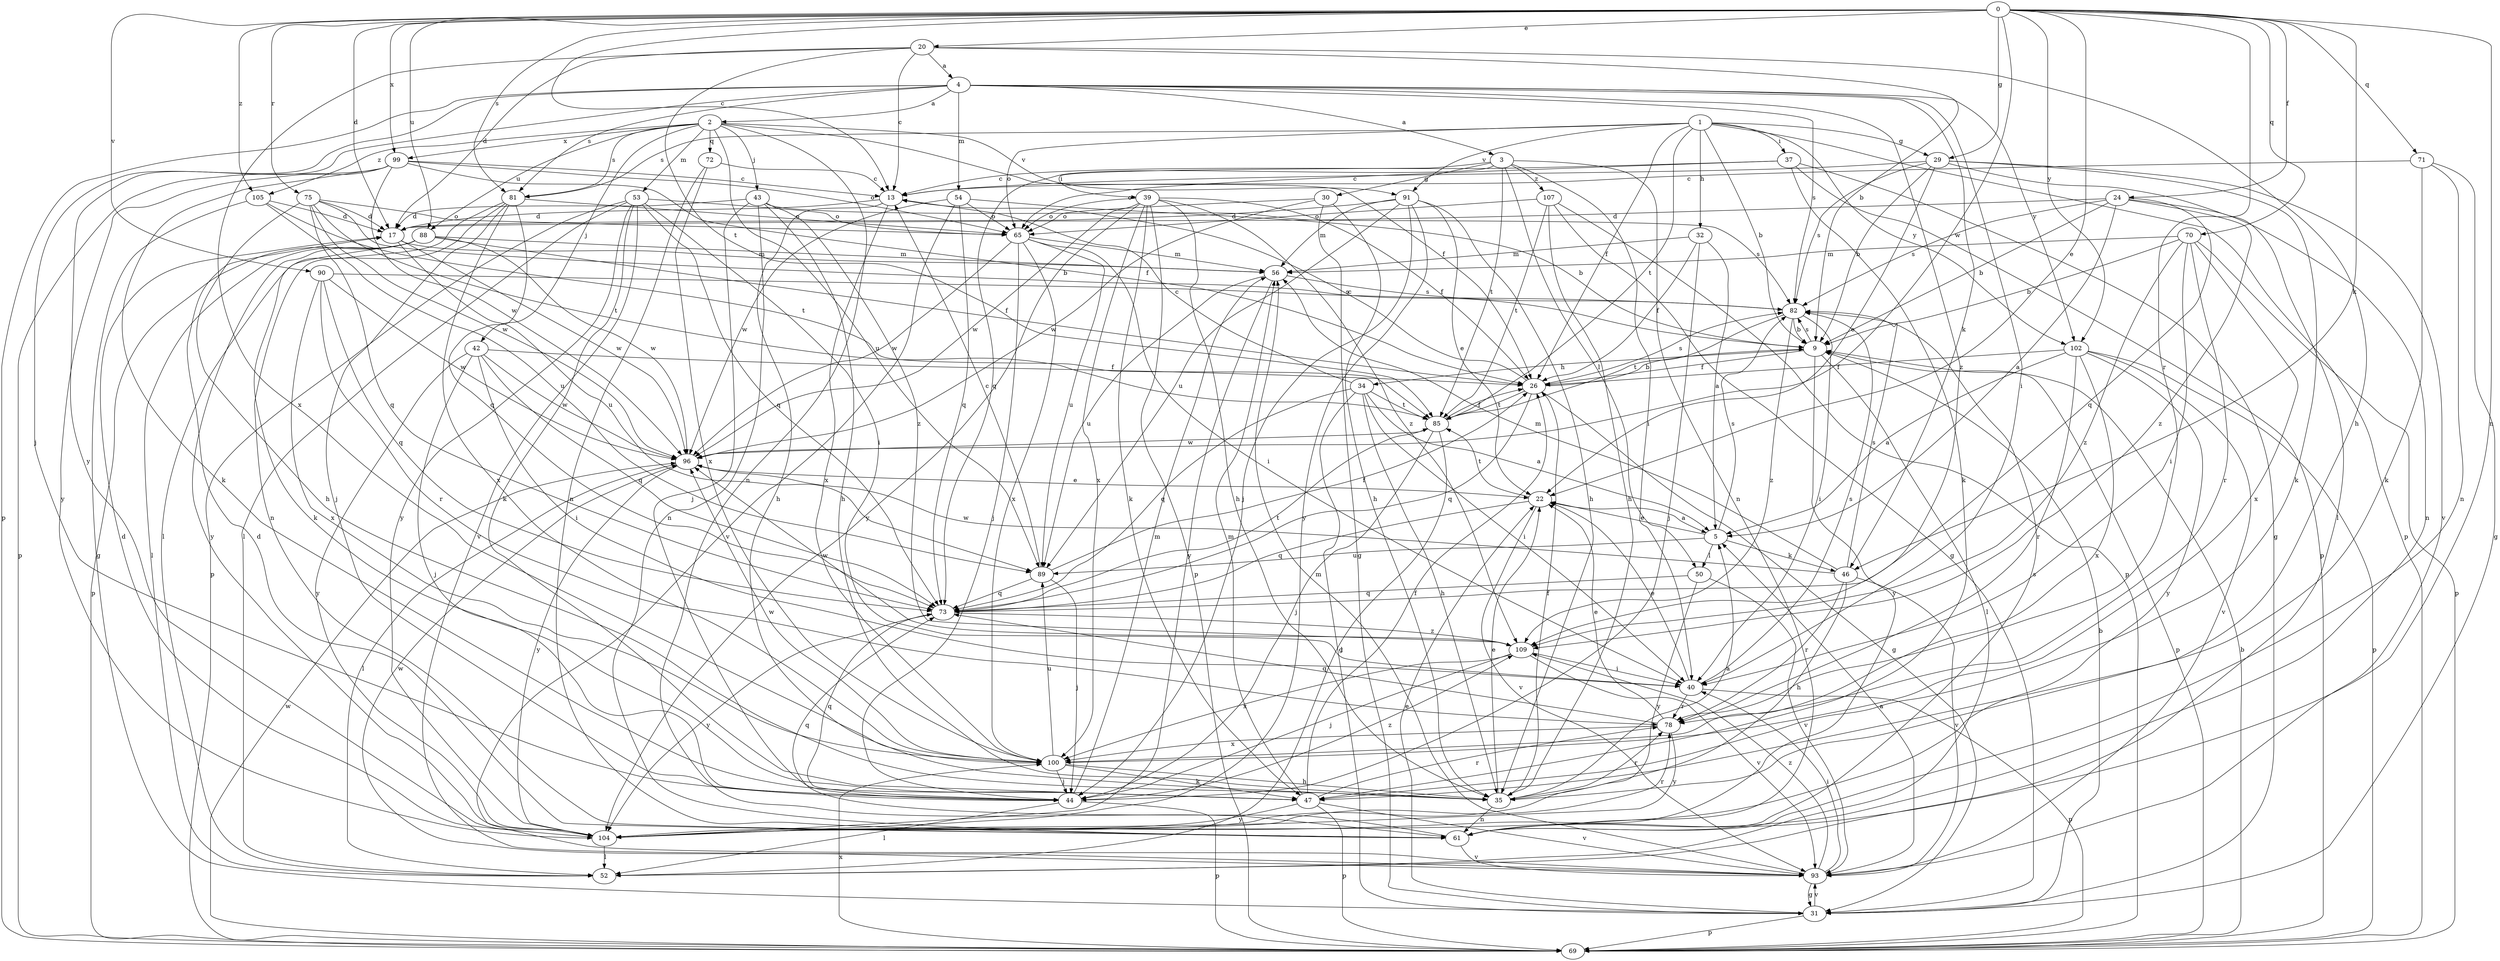 strict digraph  {
0;
1;
2;
3;
4;
5;
9;
13;
17;
20;
22;
24;
26;
29;
30;
31;
32;
34;
35;
37;
39;
40;
42;
43;
44;
46;
47;
50;
52;
53;
54;
56;
61;
65;
69;
70;
71;
72;
73;
75;
78;
81;
82;
85;
88;
89;
90;
91;
93;
96;
99;
100;
102;
104;
105;
107;
109;
0 -> 13  [label=c];
0 -> 17  [label=d];
0 -> 20  [label=e];
0 -> 22  [label=e];
0 -> 24  [label=f];
0 -> 29  [label=g];
0 -> 46  [label=k];
0 -> 61  [label=n];
0 -> 70  [label=q];
0 -> 71  [label=q];
0 -> 75  [label=r];
0 -> 78  [label=r];
0 -> 81  [label=s];
0 -> 88  [label=u];
0 -> 90  [label=v];
0 -> 96  [label=w];
0 -> 99  [label=x];
0 -> 102  [label=y];
0 -> 105  [label=z];
1 -> 9  [label=b];
1 -> 26  [label=f];
1 -> 29  [label=g];
1 -> 32  [label=h];
1 -> 37  [label=i];
1 -> 65  [label=o];
1 -> 69  [label=p];
1 -> 81  [label=s];
1 -> 85  [label=t];
1 -> 91  [label=v];
1 -> 102  [label=y];
2 -> 26  [label=f];
2 -> 42  [label=j];
2 -> 43  [label=j];
2 -> 53  [label=m];
2 -> 61  [label=n];
2 -> 72  [label=q];
2 -> 81  [label=s];
2 -> 88  [label=u];
2 -> 89  [label=u];
2 -> 91  [label=v];
2 -> 99  [label=x];
2 -> 105  [label=z];
3 -> 30  [label=g];
3 -> 39  [label=i];
3 -> 40  [label=i];
3 -> 50  [label=l];
3 -> 61  [label=n];
3 -> 73  [label=q];
3 -> 85  [label=t];
3 -> 107  [label=z];
4 -> 2  [label=a];
4 -> 3  [label=a];
4 -> 40  [label=i];
4 -> 44  [label=j];
4 -> 46  [label=k];
4 -> 54  [label=m];
4 -> 69  [label=p];
4 -> 81  [label=s];
4 -> 82  [label=s];
4 -> 102  [label=y];
4 -> 104  [label=y];
4 -> 109  [label=z];
5 -> 22  [label=e];
5 -> 46  [label=k];
5 -> 50  [label=l];
5 -> 82  [label=s];
5 -> 89  [label=u];
9 -> 26  [label=f];
9 -> 34  [label=h];
9 -> 52  [label=l];
9 -> 69  [label=p];
9 -> 82  [label=s];
9 -> 104  [label=y];
13 -> 17  [label=d];
13 -> 35  [label=h];
13 -> 100  [label=x];
17 -> 56  [label=m];
17 -> 89  [label=u];
17 -> 96  [label=w];
20 -> 4  [label=a];
20 -> 9  [label=b];
20 -> 13  [label=c];
20 -> 17  [label=d];
20 -> 35  [label=h];
20 -> 85  [label=t];
20 -> 100  [label=x];
22 -> 5  [label=a];
22 -> 73  [label=q];
22 -> 85  [label=t];
22 -> 93  [label=v];
24 -> 5  [label=a];
24 -> 9  [label=b];
24 -> 17  [label=d];
24 -> 61  [label=n];
24 -> 73  [label=q];
24 -> 82  [label=s];
24 -> 109  [label=z];
26 -> 9  [label=b];
26 -> 13  [label=c];
26 -> 31  [label=g];
26 -> 73  [label=q];
26 -> 82  [label=s];
26 -> 85  [label=t];
29 -> 9  [label=b];
29 -> 13  [label=c];
29 -> 22  [label=e];
29 -> 47  [label=k];
29 -> 52  [label=l];
29 -> 82  [label=s];
29 -> 93  [label=v];
30 -> 31  [label=g];
30 -> 35  [label=h];
30 -> 65  [label=o];
30 -> 96  [label=w];
31 -> 9  [label=b];
31 -> 22  [label=e];
31 -> 69  [label=p];
31 -> 93  [label=v];
32 -> 5  [label=a];
32 -> 26  [label=f];
32 -> 44  [label=j];
32 -> 56  [label=m];
34 -> 5  [label=a];
34 -> 13  [label=c];
34 -> 31  [label=g];
34 -> 35  [label=h];
34 -> 40  [label=i];
34 -> 73  [label=q];
34 -> 85  [label=t];
35 -> 5  [label=a];
35 -> 22  [label=e];
35 -> 26  [label=f];
35 -> 61  [label=n];
35 -> 78  [label=r];
37 -> 13  [label=c];
37 -> 31  [label=g];
37 -> 47  [label=k];
37 -> 65  [label=o];
37 -> 69  [label=p];
39 -> 26  [label=f];
39 -> 35  [label=h];
39 -> 47  [label=k];
39 -> 65  [label=o];
39 -> 69  [label=p];
39 -> 96  [label=w];
39 -> 100  [label=x];
39 -> 104  [label=y];
39 -> 109  [label=z];
40 -> 22  [label=e];
40 -> 69  [label=p];
40 -> 78  [label=r];
40 -> 82  [label=s];
42 -> 26  [label=f];
42 -> 40  [label=i];
42 -> 44  [label=j];
42 -> 73  [label=q];
42 -> 96  [label=w];
42 -> 104  [label=y];
43 -> 17  [label=d];
43 -> 35  [label=h];
43 -> 44  [label=j];
43 -> 61  [label=n];
43 -> 82  [label=s];
43 -> 109  [label=z];
44 -> 52  [label=l];
44 -> 56  [label=m];
44 -> 69  [label=p];
44 -> 73  [label=q];
44 -> 109  [label=z];
46 -> 35  [label=h];
46 -> 56  [label=m];
46 -> 78  [label=r];
46 -> 82  [label=s];
46 -> 93  [label=v];
46 -> 96  [label=w];
47 -> 26  [label=f];
47 -> 56  [label=m];
47 -> 69  [label=p];
47 -> 78  [label=r];
47 -> 93  [label=v];
47 -> 104  [label=y];
50 -> 73  [label=q];
50 -> 93  [label=v];
50 -> 104  [label=y];
53 -> 40  [label=i];
53 -> 47  [label=k];
53 -> 52  [label=l];
53 -> 65  [label=o];
53 -> 69  [label=p];
53 -> 73  [label=q];
53 -> 93  [label=v];
53 -> 104  [label=y];
54 -> 9  [label=b];
54 -> 65  [label=o];
54 -> 73  [label=q];
54 -> 93  [label=v];
54 -> 96  [label=w];
56 -> 82  [label=s];
56 -> 89  [label=u];
56 -> 104  [label=y];
61 -> 17  [label=d];
61 -> 73  [label=q];
61 -> 82  [label=s];
61 -> 93  [label=v];
65 -> 40  [label=i];
65 -> 44  [label=j];
65 -> 56  [label=m];
65 -> 89  [label=u];
65 -> 96  [label=w];
65 -> 100  [label=x];
69 -> 9  [label=b];
69 -> 96  [label=w];
69 -> 100  [label=x];
70 -> 9  [label=b];
70 -> 40  [label=i];
70 -> 56  [label=m];
70 -> 69  [label=p];
70 -> 78  [label=r];
70 -> 100  [label=x];
70 -> 109  [label=z];
71 -> 13  [label=c];
71 -> 31  [label=g];
71 -> 47  [label=k];
71 -> 61  [label=n];
72 -> 13  [label=c];
72 -> 61  [label=n];
72 -> 100  [label=x];
73 -> 85  [label=t];
73 -> 104  [label=y];
73 -> 109  [label=z];
75 -> 9  [label=b];
75 -> 17  [label=d];
75 -> 35  [label=h];
75 -> 65  [label=o];
75 -> 73  [label=q];
75 -> 85  [label=t];
75 -> 96  [label=w];
78 -> 22  [label=e];
78 -> 73  [label=q];
78 -> 100  [label=x];
78 -> 104  [label=y];
81 -> 44  [label=j];
81 -> 52  [label=l];
81 -> 61  [label=n];
81 -> 65  [label=o];
81 -> 73  [label=q];
81 -> 100  [label=x];
82 -> 9  [label=b];
82 -> 40  [label=i];
82 -> 85  [label=t];
82 -> 109  [label=z];
85 -> 26  [label=f];
85 -> 44  [label=j];
85 -> 52  [label=l];
85 -> 96  [label=w];
88 -> 26  [label=f];
88 -> 47  [label=k];
88 -> 52  [label=l];
88 -> 56  [label=m];
88 -> 69  [label=p];
88 -> 96  [label=w];
88 -> 104  [label=y];
89 -> 13  [label=c];
89 -> 26  [label=f];
89 -> 44  [label=j];
89 -> 73  [label=q];
90 -> 73  [label=q];
90 -> 78  [label=r];
90 -> 82  [label=s];
90 -> 96  [label=w];
90 -> 100  [label=x];
91 -> 17  [label=d];
91 -> 22  [label=e];
91 -> 35  [label=h];
91 -> 44  [label=j];
91 -> 56  [label=m];
91 -> 89  [label=u];
91 -> 104  [label=y];
93 -> 5  [label=a];
93 -> 31  [label=g];
93 -> 40  [label=i];
93 -> 56  [label=m];
93 -> 96  [label=w];
93 -> 109  [label=z];
96 -> 22  [label=e];
96 -> 52  [label=l];
96 -> 104  [label=y];
99 -> 13  [label=c];
99 -> 26  [label=f];
99 -> 47  [label=k];
99 -> 65  [label=o];
99 -> 69  [label=p];
99 -> 96  [label=w];
99 -> 104  [label=y];
100 -> 35  [label=h];
100 -> 44  [label=j];
100 -> 47  [label=k];
100 -> 89  [label=u];
100 -> 96  [label=w];
102 -> 5  [label=a];
102 -> 26  [label=f];
102 -> 69  [label=p];
102 -> 78  [label=r];
102 -> 93  [label=v];
102 -> 100  [label=x];
102 -> 104  [label=y];
104 -> 17  [label=d];
104 -> 52  [label=l];
104 -> 78  [label=r];
105 -> 17  [label=d];
105 -> 31  [label=g];
105 -> 85  [label=t];
105 -> 89  [label=u];
107 -> 31  [label=g];
107 -> 35  [label=h];
107 -> 65  [label=o];
107 -> 69  [label=p];
107 -> 85  [label=t];
109 -> 40  [label=i];
109 -> 44  [label=j];
109 -> 93  [label=v];
109 -> 96  [label=w];
109 -> 100  [label=x];
}
